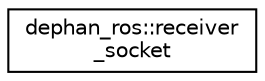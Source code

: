 digraph "Graphical Class Hierarchy"
{
 // LATEX_PDF_SIZE
  edge [fontname="Helvetica",fontsize="10",labelfontname="Helvetica",labelfontsize="10"];
  node [fontname="Helvetica",fontsize="10",shape=record];
  rankdir="LR";
  Node0 [label="dephan_ros::receiver\l_socket",height=0.2,width=0.4,color="black", fillcolor="white", style="filled",URL="$classdephan__ros_1_1receiver__socket.html",tooltip=" "];
}
